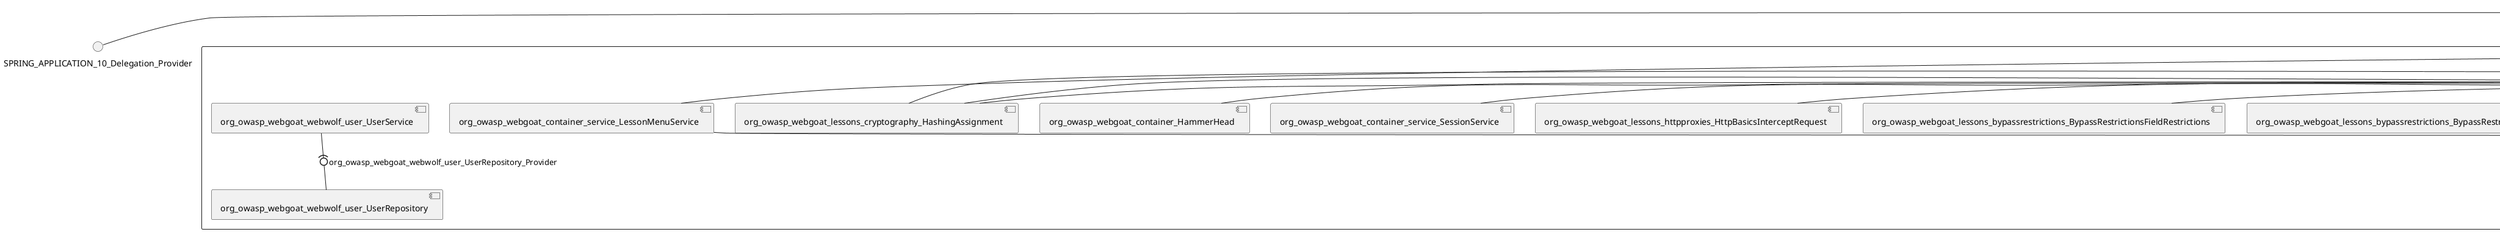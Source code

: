 @startuml
skinparam fixCircleLabelOverlapping true
skinparam componentStyle uml2
() SPRING_APPLICATION_10_Delegation_Provider
() SPRING_APPLICATION_11_Delegation_Provider
() SPRING_APPLICATION_2_Delegation_Provider
() SPRING_APPLICATION_3_Delegation_Provider
() SPRING_APPLICATION_4_Delegation_Provider
() SPRING_APPLICATION_5_Delegation_Provider
() SPRING_APPLICATION_6_Delegation_Provider
() SPRING_APPLICATION_7_Delegation_Provider
() SPRING_APPLICATION_8_Delegation_Provider
() SPRING_APPLICATION_9_Delegation_Provider
() SPRING_APPLICATION_BypassRestrictions_FieldRestrictions_POST_Delegation_Provider
() SPRING_APPLICATION_BypassRestrictions_frontendValidation_POST_Delegation_Provider
() SPRING_APPLICATION_ChromeDevTools_dummy_POST_Delegation_Provider
() SPRING_APPLICATION_ChromeDevTools_network_POST_Delegation_Provider
() SPRING_APPLICATION_CrossSiteScriptingStored_stored_xss_POST_Delegation_Provider
() SPRING_APPLICATION_CrossSiteScriptingStored_stored_xss_follow_up_POST_Delegation_Provider
() SPRING_APPLICATION_CrossSiteScripting_attack1_POST_Delegation_Provider
() SPRING_APPLICATION_CrossSiteScripting_attack3_POST_Delegation_Provider
() SPRING_APPLICATION_CrossSiteScripting_attack4_POST_Delegation_Provider
() SPRING_APPLICATION_CrossSiteScripting_attack5a_GET_Delegation_Provider
() SPRING_APPLICATION_CrossSiteScripting_attack6a_POST_Delegation_Provider
() SPRING_APPLICATION_CrossSiteScripting_dom_follow_up_POST_Delegation_Provider
() SPRING_APPLICATION_CrossSiteScripting_phone_home_xss_POST_Delegation_Provider
() SPRING_APPLICATION_CrossSiteScripting_quiz_GET_POST_Delegation_Provider
() SPRING_APPLICATION_Delegation_Provider
() SPRING_APPLICATION_GET_10_Delegation_Provider
() SPRING_APPLICATION_GET_11_Delegation_Provider
() SPRING_APPLICATION_GET_12_Delegation_Provider
() SPRING_APPLICATION_GET_13_Delegation_Provider
() SPRING_APPLICATION_GET_14_Delegation_Provider
() SPRING_APPLICATION_GET_2_Delegation_Provider
() SPRING_APPLICATION_GET_3_Delegation_Provider
() SPRING_APPLICATION_GET_4_Delegation_Provider
() SPRING_APPLICATION_GET_5_Delegation_Provider
() SPRING_APPLICATION_GET_6_Delegation_Provider
() SPRING_APPLICATION_GET_7_Delegation_Provider
() SPRING_APPLICATION_GET_8_Delegation_Provider
() SPRING_APPLICATION_GET_9_Delegation_Provider
() SPRING_APPLICATION_GET_Delegation_Provider
() SPRING_APPLICATION_HtmlTampering_task_POST_Delegation_Provider
() SPRING_APPLICATION_HttpBasics_attack1_POST_Delegation_Provider
() SPRING_APPLICATION_HttpBasics_attack2_POST_Delegation_Provider
() SPRING_APPLICATION_IDOR_diff_attributes_POST_Delegation_Provider
() SPRING_APPLICATION_IDOR_login_POST_Delegation_Provider
() SPRING_APPLICATION_IDOR_profile_alt_path_POST_Delegation_Provider
() SPRING_APPLICATION_InsecureDeserialization_task_POST_Delegation_Provider
() SPRING_APPLICATION_InsecureLogin_Delegation_Provider
() SPRING_APPLICATION_JWT_decode_POST_Delegation_Provider
() SPRING_APPLICATION_JWT_jku_Delegation_Provider
() SPRING_APPLICATION_JWT_kid_Delegation_Provider
() SPRING_APPLICATION_JWT_quiz_GET_POST_Delegation_Provider
() SPRING_APPLICATION_JWT_refresh_Delegation_Provider
() SPRING_APPLICATION_JWT_secret_POST_Delegation_Provider
() SPRING_APPLICATION_JWT_votings_Delegation_Provider
() SPRING_APPLICATION_LogSpoofing_log_bleeding_POST_Delegation_Provider
() SPRING_APPLICATION_LogSpoofing_log_spoofing_POST_Delegation_Provider
() SPRING_APPLICATION_POST_10_Delegation_Provider
() SPRING_APPLICATION_POST_11_Delegation_Provider
() SPRING_APPLICATION_POST_12_Delegation_Provider
() SPRING_APPLICATION_POST_13_Delegation_Provider
() SPRING_APPLICATION_POST_14_Delegation_Provider
() SPRING_APPLICATION_POST_15_Delegation_Provider
() SPRING_APPLICATION_POST_16_Delegation_Provider
() SPRING_APPLICATION_POST_17_Delegation_Provider
() SPRING_APPLICATION_POST_18_Delegation_Provider
() SPRING_APPLICATION_POST_2_Delegation_Provider
() SPRING_APPLICATION_POST_3_Delegation_Provider
() SPRING_APPLICATION_POST_4_Delegation_Provider
() SPRING_APPLICATION_POST_5_Delegation_Provider
() SPRING_APPLICATION_POST_6_Delegation_Provider
() SPRING_APPLICATION_POST_7_Delegation_Provider
() SPRING_APPLICATION_POST_8_Delegation_Provider
() SPRING_APPLICATION_POST_9_Delegation_Provider
() SPRING_APPLICATION_POST_Delegation_Provider
() SPRING_APPLICATION_PUT_Delegation_Provider
() SPRING_APPLICATION_PasswordReset_ForgotPassword_create_password_reset_link_POST_Delegation_Provider
() SPRING_APPLICATION_PasswordReset_SecurityQuestions_POST_Delegation_Provider
() SPRING_APPLICATION_PasswordReset_reset_Delegation_Provider
() SPRING_APPLICATION_PasswordReset_simple_mail_reset_POST_Delegation_Provider
() SPRING_APPLICATION_PathTraversal_profile_picture_GET_Delegation_Provider
() SPRING_APPLICATION_PathTraversal_profile_picture_fix_GET_Delegation_Provider
() SPRING_APPLICATION_PathTraversal_profile_upload_POST_Delegation_Provider
() SPRING_APPLICATION_PathTraversal_profile_upload_fix_POST_Delegation_Provider
() SPRING_APPLICATION_PathTraversal_profile_upload_remove_user_input_POST_Delegation_Provider
() SPRING_APPLICATION_PathTraversal_random_POST_Delegation_Provider
() SPRING_APPLICATION_PathTraversal_random_picture_GET_Delegation_Provider
() SPRING_APPLICATION_PathTraversal_zip_slip_Delegation_Provider
() SPRING_APPLICATION_SSRF_task1_POST_Delegation_Provider
() SPRING_APPLICATION_SSRF_task2_POST_Delegation_Provider
() SPRING_APPLICATION_SecurePasswords_assignment_POST_Delegation_Provider
() SPRING_APPLICATION_SqlInjectionAdvanced_attack6a_POST_Delegation_Provider
() SPRING_APPLICATION_SqlInjectionAdvanced_attack6b_POST_Delegation_Provider
() SPRING_APPLICATION_SqlInjectionAdvanced_challenge_Login_POST_Delegation_Provider
() SPRING_APPLICATION_SqlInjectionAdvanced_challenge_PUT_Delegation_Provider
() SPRING_APPLICATION_SqlInjectionAdvanced_quiz_GET_POST_Delegation_Provider
() SPRING_APPLICATION_SqlInjectionMitigations_attack10a_POST_Delegation_Provider
() SPRING_APPLICATION_SqlInjectionMitigations_attack10b_POST_Delegation_Provider
() SPRING_APPLICATION_SqlInjectionMitigations_attack12a_POST_Delegation_Provider
() SPRING_APPLICATION_SqlInjectionMitigations_servers_GET_Delegation_Provider
() SPRING_APPLICATION_SqlInjection_assignment5a_POST_Delegation_Provider
() SPRING_APPLICATION_SqlInjection_assignment5b_POST_Delegation_Provider
() SPRING_APPLICATION_SqlInjection_attack10_POST_Delegation_Provider
() SPRING_APPLICATION_SqlInjection_attack2_POST_Delegation_Provider
() SPRING_APPLICATION_SqlInjection_attack3_POST_Delegation_Provider
() SPRING_APPLICATION_SqlInjection_attack4_POST_Delegation_Provider
() SPRING_APPLICATION_SqlInjection_attack5_POST_Delegation_Provider
() SPRING_APPLICATION_SqlInjection_attack8_POST_Delegation_Provider
() SPRING_APPLICATION_SqlInjection_attack9_POST_Delegation_Provider
() SPRING_APPLICATION_SqlOnlyInputValidationOnKeywords_attack_POST_Delegation_Provider
() SPRING_APPLICATION_SqlOnlyInputValidation_attack_POST_Delegation_Provider
() SPRING_APPLICATION_VulnerableComponents_attack1_POST_Delegation_Provider
() SPRING_APPLICATION_WebWolf_GET_Delegation_Provider
() SPRING_APPLICATION_WebWolf_landing_Delegation_Provider
() SPRING_APPLICATION_WebWolf_mail_Delegation_Provider
() SPRING_APPLICATION_challenge_1_POST_Delegation_Provider
() SPRING_APPLICATION_challenge_5_POST_Delegation_Provider
() SPRING_APPLICATION_challenge_7_Delegation_Provider
() SPRING_APPLICATION_challenge_8_Delegation_Provider
() SPRING_APPLICATION_challenge_logo_Delegation_Provider
() SPRING_APPLICATION_cia_quiz_GET_POST_Delegation_Provider
() SPRING_APPLICATION_clientSideFiltering_attack1_POST_Delegation_Provider
() SPRING_APPLICATION_clientSideFiltering_challenge_store_coupons_GET_Delegation_Provider
() SPRING_APPLICATION_clientSideFiltering_getItForFree_POST_Delegation_Provider
() SPRING_APPLICATION_clientSideFiltering_salaries_GET_Delegation_Provider
() SPRING_APPLICATION_crypto_encoding_basic_auth_POST_Delegation_Provider
() SPRING_APPLICATION_crypto_encoding_xor_POST_Delegation_Provider
() SPRING_APPLICATION_crypto_hashing_POST_Delegation_Provider
() SPRING_APPLICATION_crypto_secure_defaults_POST_Delegation_Provider
() SPRING_APPLICATION_crypto_signing_verify_POST_Delegation_Provider
() SPRING_APPLICATION_csrf_feedback_message_POST_Delegation_Provider
() SPRING_APPLICATION_csrf_review_POST_Delegation_Provider
() SPRING_APPLICATION_files_GET_Delegation_Provider
() SPRING_APPLICATION_fileupload_POST_Delegation_Provider
() SPRING_APPLICATION_jwt_Delegation_Provider
() SPRING_APPLICATION_landing_Delegation_Provider
() SPRING_APPLICATION_lesson_template_Delegation_Provider
() SPRING_APPLICATION_login_oauth_mvc_GET_Delegation_Provider
() SPRING_APPLICATION_mail_DELETE_GET_POST_Delegation_Provider
() SPRING_APPLICATION_register_mvc_POST_Delegation_Provider
() SPRING_APPLICATION_registration_GET_Delegation_Provider
() SPRING_APPLICATION_requests_GET_Delegation_Provider
() SPRING_APPLICATION_scoreboard_data_GET_Delegation_Provider
() SPRING_APPLICATION_server_directory_GET_Delegation_Provider
() SPRING_APPLICATION_service_debug_labels_mvc_Delegation_Provider
() SPRING_APPLICATION_service_lessonoverview_mvc_GET_Delegation_Provider
() SPRING_APPLICATION_xxe_comments_GET_Delegation_Provider
rectangle System {
[org_owasp_webgoat_container_HammerHead] [[webgoat-webgoat.repository#_m_9-IZ5BEe-dR95cDoSSag]]
[org_owasp_webgoat_container_WebWolfRedirect] [[webgoat-webgoat.repository#_m_9-IZ5BEe-dR95cDoSSag]]
[org_owasp_webgoat_container_controller_StartLesson] [[webgoat-webgoat.repository#_m_9-IZ5BEe-dR95cDoSSag]]
[org_owasp_webgoat_container_controller_Welcome] [[webgoat-webgoat.repository#_m_9-IZ5BEe-dR95cDoSSag]]
[org_owasp_webgoat_container_i18n_PluginMessages_Provider] [[webgoat-webgoat.repository#_m_9-IZ5BEe-dR95cDoSSag]]
[org_owasp_webgoat_container_report_ReportCardController] [[webgoat-webgoat.repository#_m_9-IZ5BEe-dR95cDoSSag]]
[org_owasp_webgoat_container_service_EnvironmentService] [[webgoat-webgoat.repository#_m_9-IZ5BEe-dR95cDoSSag]]
[org_owasp_webgoat_container_service_HintService] [[webgoat-webgoat.repository#_m_9-IZ5BEe-dR95cDoSSag]]
[org_owasp_webgoat_container_service_LabelDebugService] [[webgoat-webgoat.repository#_m_9-IZ5BEe-dR95cDoSSag]]
[org_owasp_webgoat_container_service_LabelService] [[webgoat-webgoat.repository#_m_9-IZ5BEe-dR95cDoSSag]]
[org_owasp_webgoat_container_service_LessonInfoService] [[webgoat-webgoat.repository#_m_9-IZ5BEe-dR95cDoSSag]]
[org_owasp_webgoat_container_service_LessonMenuService] [[webgoat-webgoat.repository#_m_9-IZ5BEe-dR95cDoSSag]]
[org_owasp_webgoat_container_service_LessonProgressService] [[webgoat-webgoat.repository#_m_9-IZ5BEe-dR95cDoSSag]]
[org_owasp_webgoat_container_service_RestartLessonService] [[webgoat-webgoat.repository#_m_9-IZ5BEe-dR95cDoSSag]]
[org_owasp_webgoat_container_service_SessionService] [[webgoat-webgoat.repository#_m_9-IZ5BEe-dR95cDoSSag]]
[org_owasp_webgoat_container_session_LessonSession_Provider] [[webgoat-webgoat.repository#_m_9-IZ5BEe-dR95cDoSSag]]
[org_owasp_webgoat_container_users_RegistrationController] [[webgoat-webgoat.repository#_m_9-IZ5BEe-dR95cDoSSag]]
[org_owasp_webgoat_container_users_Scoreboard] [[webgoat-webgoat.repository#_m_9-IZ5BEe-dR95cDoSSag]]
[org_owasp_webgoat_container_users_UserProgressRepository] [[webgoat-webgoat.repository#_m_9-IZ5BEe-dR95cDoSSag]]
[org_owasp_webgoat_container_users_UserRepository] [[webgoat-webgoat.repository#_m_9-IZ5BEe-dR95cDoSSag]]
[org_owasp_webgoat_container_users_UserService] [[webgoat-webgoat.repository#_m_9-IZ5BEe-dR95cDoSSag]]
[org_owasp_webgoat_lessons_authbypass_VerifyAccount] [[webgoat-webgoat.repository#_m_9-IZ5BEe-dR95cDoSSag]]
[org_owasp_webgoat_lessons_bypassrestrictions_BypassRestrictionsFieldRestrictions] [[webgoat-webgoat.repository#_m_9-IZ5BEe-dR95cDoSSag]]
[org_owasp_webgoat_lessons_bypassrestrictions_BypassRestrictionsFrontendValidation] [[webgoat-webgoat.repository#_m_9-IZ5BEe-dR95cDoSSag]]
[org_owasp_webgoat_lessons_challenges_FlagController] [[webgoat-webgoat.repository#_m_9-IZ5BEe-dR95cDoSSag]]
[org_owasp_webgoat_lessons_challenges_challenge1_Assignment1] [[webgoat-webgoat.repository#_m_9-IZ5BEe-dR95cDoSSag]]
[org_owasp_webgoat_lessons_challenges_challenge1_ImageServlet] [[webgoat-webgoat.repository#_m_9-IZ5BEe-dR95cDoSSag]]
[org_owasp_webgoat_lessons_challenges_challenge5_Assignment5] [[webgoat-webgoat.repository#_m_9-IZ5BEe-dR95cDoSSag]]
[org_owasp_webgoat_lessons_challenges_challenge7_Assignment7] [[webgoat-webgoat.repository#_m_9-IZ5BEe-dR95cDoSSag]]
[org_owasp_webgoat_lessons_challenges_challenge8_Assignment8] [[webgoat-webgoat.repository#_m_9-IZ5BEe-dR95cDoSSag]]
[org_owasp_webgoat_lessons_chromedevtools_NetworkDummy] [[webgoat-webgoat.repository#_m_9-IZ5BEe-dR95cDoSSag]]
[org_owasp_webgoat_lessons_chromedevtools_NetworkLesson] [[webgoat-webgoat.repository#_m_9-IZ5BEe-dR95cDoSSag]]
[org_owasp_webgoat_lessons_cia_CIAQuiz] [[webgoat-webgoat.repository#_m_9-IZ5BEe-dR95cDoSSag]]
[org_owasp_webgoat_lessons_clientsidefiltering_ClientSideFilteringAssignment] [[webgoat-webgoat.repository#_m_9-IZ5BEe-dR95cDoSSag]]
[org_owasp_webgoat_lessons_clientsidefiltering_ClientSideFilteringFreeAssignment] [[webgoat-webgoat.repository#_m_9-IZ5BEe-dR95cDoSSag]]
[org_owasp_webgoat_lessons_clientsidefiltering_Salaries] [[webgoat-webgoat.repository#_m_9-IZ5BEe-dR95cDoSSag]]
[org_owasp_webgoat_lessons_clientsidefiltering_ShopEndpoint] [[webgoat-webgoat.repository#_m_9-IZ5BEe-dR95cDoSSag]]
[org_owasp_webgoat_lessons_cryptography_EncodingAssignment] [[webgoat-webgoat.repository#_m_9-IZ5BEe-dR95cDoSSag]]
[org_owasp_webgoat_lessons_cryptography_HashingAssignment] [[webgoat-webgoat.repository#_m_9-IZ5BEe-dR95cDoSSag]]
[org_owasp_webgoat_lessons_cryptography_SecureDefaultsAssignment] [[webgoat-webgoat.repository#_m_9-IZ5BEe-dR95cDoSSag]]
[org_owasp_webgoat_lessons_cryptography_SigningAssignment] [[webgoat-webgoat.repository#_m_9-IZ5BEe-dR95cDoSSag]]
[org_owasp_webgoat_lessons_cryptography_XOREncodingAssignment] [[webgoat-webgoat.repository#_m_9-IZ5BEe-dR95cDoSSag]]
[org_owasp_webgoat_lessons_csrf_CSRFConfirmFlag1] [[webgoat-webgoat.repository#_m_9-IZ5BEe-dR95cDoSSag]]
[org_owasp_webgoat_lessons_csrf_CSRFFeedback] [[webgoat-webgoat.repository#_m_9-IZ5BEe-dR95cDoSSag]]
[org_owasp_webgoat_lessons_csrf_CSRFGetFlag] [[webgoat-webgoat.repository#_m_9-IZ5BEe-dR95cDoSSag]]
[org_owasp_webgoat_lessons_csrf_CSRFLogin] [[webgoat-webgoat.repository#_m_9-IZ5BEe-dR95cDoSSag]]
[org_owasp_webgoat_lessons_csrf_ForgedReviews] [[webgoat-webgoat.repository#_m_9-IZ5BEe-dR95cDoSSag]]
[org_owasp_webgoat_lessons_csrf_ObjectMapper_Provider] [[webgoat-webgoat.repository#_m_9-IZ5BEe-dR95cDoSSag]]
[org_owasp_webgoat_lessons_deserialization_InsecureDeserializationTask] [[webgoat-webgoat.repository#_m_9-IZ5BEe-dR95cDoSSag]]
[org_owasp_webgoat_lessons_hijacksession_HijackSessionAssignment] [[webgoat-webgoat.repository#_m_9-IZ5BEe-dR95cDoSSag]]
[org_owasp_webgoat_lessons_hijacksession_cas_HijackSessionAuthenticationProvider] [[webgoat-webgoat.repository#_m_9-IZ5BEe-dR95cDoSSag]]
[org_owasp_webgoat_lessons_htmltampering_HtmlTamperingTask] [[webgoat-webgoat.repository#_m_9-IZ5BEe-dR95cDoSSag]]
[org_owasp_webgoat_lessons_httpbasics_HttpBasicsLesson] [[webgoat-webgoat.repository#_m_9-IZ5BEe-dR95cDoSSag]]
[org_owasp_webgoat_lessons_httpbasics_HttpBasicsQuiz] [[webgoat-webgoat.repository#_m_9-IZ5BEe-dR95cDoSSag]]
[org_owasp_webgoat_lessons_httpproxies_HttpBasicsInterceptRequest] [[webgoat-webgoat.repository#_m_9-IZ5BEe-dR95cDoSSag]]
[org_owasp_webgoat_lessons_idor_IDORDiffAttributes] [[webgoat-webgoat.repository#_m_9-IZ5BEe-dR95cDoSSag]]
[org_owasp_webgoat_lessons_idor_IDOREditOtherProfile] [[webgoat-webgoat.repository#_m_9-IZ5BEe-dR95cDoSSag]]
[org_owasp_webgoat_lessons_idor_IDORLogin] [[webgoat-webgoat.repository#_m_9-IZ5BEe-dR95cDoSSag]]
[org_owasp_webgoat_lessons_idor_IDORViewOtherProfile] [[webgoat-webgoat.repository#_m_9-IZ5BEe-dR95cDoSSag]]
[org_owasp_webgoat_lessons_idor_IDORViewOwnProfile] [[webgoat-webgoat.repository#_m_9-IZ5BEe-dR95cDoSSag]]
[org_owasp_webgoat_lessons_idor_IDORViewOwnProfileAltUrl] [[webgoat-webgoat.repository#_m_9-IZ5BEe-dR95cDoSSag]]
[org_owasp_webgoat_lessons_insecurelogin_InsecureLoginTask] [[webgoat-webgoat.repository#_m_9-IZ5BEe-dR95cDoSSag]]
[org_owasp_webgoat_lessons_jwt_JWTDecodeEndpoint] [[webgoat-webgoat.repository#_m_9-IZ5BEe-dR95cDoSSag]]
[org_owasp_webgoat_lessons_jwt_JWTQuiz] [[webgoat-webgoat.repository#_m_9-IZ5BEe-dR95cDoSSag]]
[org_owasp_webgoat_lessons_jwt_JWTRefreshEndpoint] [[webgoat-webgoat.repository#_m_9-IZ5BEe-dR95cDoSSag]]
[org_owasp_webgoat_lessons_jwt_JWTSecretKeyEndpoint] [[webgoat-webgoat.repository#_m_9-IZ5BEe-dR95cDoSSag]]
[org_owasp_webgoat_lessons_jwt_JWTVotesEndpoint] [[webgoat-webgoat.repository#_m_9-IZ5BEe-dR95cDoSSag]]
[org_owasp_webgoat_lessons_jwt_claimmisuse_JWTHeaderJKUEndpoint] [[webgoat-webgoat.repository#_m_9-IZ5BEe-dR95cDoSSag]]
[org_owasp_webgoat_lessons_jwt_claimmisuse_JWTHeaderKIDEndpoint] [[webgoat-webgoat.repository#_m_9-IZ5BEe-dR95cDoSSag]]
[org_owasp_webgoat_lessons_lessontemplate_SampleAttack] [[webgoat-webgoat.repository#_m_9-IZ5BEe-dR95cDoSSag]]
[org_owasp_webgoat_lessons_logging_LogBleedingTask] [[webgoat-webgoat.repository#_m_9-IZ5BEe-dR95cDoSSag]]
[org_owasp_webgoat_lessons_logging_LogSpoofingTask] [[webgoat-webgoat.repository#_m_9-IZ5BEe-dR95cDoSSag]]
[org_owasp_webgoat_lessons_missingac_MissingFunctionACHiddenMenus] [[webgoat-webgoat.repository#_m_9-IZ5BEe-dR95cDoSSag]]
[org_owasp_webgoat_lessons_missingac_MissingFunctionACUsers] [[webgoat-webgoat.repository#_m_9-IZ5BEe-dR95cDoSSag]]
[org_owasp_webgoat_lessons_missingac_MissingFunctionACYourHash] [[webgoat-webgoat.repository#_m_9-IZ5BEe-dR95cDoSSag]]
[org_owasp_webgoat_lessons_missingac_MissingFunctionACYourHashAdmin] [[webgoat-webgoat.repository#_m_9-IZ5BEe-dR95cDoSSag]]
[org_owasp_webgoat_lessons_passwordreset_QuestionsAssignment] [[webgoat-webgoat.repository#_m_9-IZ5BEe-dR95cDoSSag]]
[org_owasp_webgoat_lessons_passwordreset_ResetLinkAssignment] [[webgoat-webgoat.repository#_m_9-IZ5BEe-dR95cDoSSag]]
[org_owasp_webgoat_lessons_passwordreset_ResetLinkAssignmentForgotPassword] [[webgoat-webgoat.repository#_m_9-IZ5BEe-dR95cDoSSag]]
[org_owasp_webgoat_lessons_passwordreset_SecurityQuestionAssignment] [[webgoat-webgoat.repository#_m_9-IZ5BEe-dR95cDoSSag]]
[org_owasp_webgoat_lessons_passwordreset_SimpleMailAssignment] [[webgoat-webgoat.repository#_m_9-IZ5BEe-dR95cDoSSag]]
[org_owasp_webgoat_lessons_passwordreset_TriedQuestions] [[webgoat-webgoat.repository#_m_9-IZ5BEe-dR95cDoSSag]]
[org_owasp_webgoat_lessons_pathtraversal_ProfileUpload] [[webgoat-webgoat.repository#_m_9-IZ5BEe-dR95cDoSSag]]
[org_owasp_webgoat_lessons_pathtraversal_ProfileUploadFix] [[webgoat-webgoat.repository#_m_9-IZ5BEe-dR95cDoSSag]]
[org_owasp_webgoat_lessons_pathtraversal_ProfileUploadRemoveUserInput] [[webgoat-webgoat.repository#_m_9-IZ5BEe-dR95cDoSSag]]
[org_owasp_webgoat_lessons_pathtraversal_ProfileUploadRetrieval] [[webgoat-webgoat.repository#_m_9-IZ5BEe-dR95cDoSSag]]
[org_owasp_webgoat_lessons_pathtraversal_ProfileZipSlip] [[webgoat-webgoat.repository#_m_9-IZ5BEe-dR95cDoSSag]]
[org_owasp_webgoat_lessons_securepasswords_SecurePasswordsAssignment] [[webgoat-webgoat.repository#_m_9-IZ5BEe-dR95cDoSSag]]
[org_owasp_webgoat_lessons_spoofcookie_SpoofCookieAssignment] [[webgoat-webgoat.repository#_m_9-IZ5BEe-dR95cDoSSag]]
[org_owasp_webgoat_lessons_sqlinjection_advanced_SqlInjectionChallenge] [[webgoat-webgoat.repository#_m_9-IZ5BEe-dR95cDoSSag]]
[org_owasp_webgoat_lessons_sqlinjection_advanced_SqlInjectionChallengeLogin] [[webgoat-webgoat.repository#_m_9-IZ5BEe-dR95cDoSSag]]
[org_owasp_webgoat_lessons_sqlinjection_advanced_SqlInjectionLesson6a] [[webgoat-webgoat.repository#_m_9-IZ5BEe-dR95cDoSSag]]
[org_owasp_webgoat_lessons_sqlinjection_advanced_SqlInjectionLesson6b] [[webgoat-webgoat.repository#_m_9-IZ5BEe-dR95cDoSSag]]
[org_owasp_webgoat_lessons_sqlinjection_advanced_SqlInjectionQuiz] [[webgoat-webgoat.repository#_m_9-IZ5BEe-dR95cDoSSag]]
[org_owasp_webgoat_lessons_sqlinjection_introduction_SqlInjectionLesson10] [[webgoat-webgoat.repository#_m_9-IZ5BEe-dR95cDoSSag]]
[org_owasp_webgoat_lessons_sqlinjection_introduction_SqlInjectionLesson2] [[webgoat-webgoat.repository#_m_9-IZ5BEe-dR95cDoSSag]]
[org_owasp_webgoat_lessons_sqlinjection_introduction_SqlInjectionLesson3] [[webgoat-webgoat.repository#_m_9-IZ5BEe-dR95cDoSSag]]
[org_owasp_webgoat_lessons_sqlinjection_introduction_SqlInjectionLesson4] [[webgoat-webgoat.repository#_m_9-IZ5BEe-dR95cDoSSag]]
[org_owasp_webgoat_lessons_sqlinjection_introduction_SqlInjectionLesson5] [[webgoat-webgoat.repository#_m_9-IZ5BEe-dR95cDoSSag]]
[org_owasp_webgoat_lessons_sqlinjection_introduction_SqlInjectionLesson5a] [[webgoat-webgoat.repository#_m_9-IZ5BEe-dR95cDoSSag]]
[org_owasp_webgoat_lessons_sqlinjection_introduction_SqlInjectionLesson5b] [[webgoat-webgoat.repository#_m_9-IZ5BEe-dR95cDoSSag]]
[org_owasp_webgoat_lessons_sqlinjection_introduction_SqlInjectionLesson8] [[webgoat-webgoat.repository#_m_9-IZ5BEe-dR95cDoSSag]]
[org_owasp_webgoat_lessons_sqlinjection_introduction_SqlInjectionLesson9] [[webgoat-webgoat.repository#_m_9-IZ5BEe-dR95cDoSSag]]
[org_owasp_webgoat_lessons_sqlinjection_mitigation_Servers] [[webgoat-webgoat.repository#_m_9-IZ5BEe-dR95cDoSSag]]
[org_owasp_webgoat_lessons_sqlinjection_mitigation_SqlInjectionLesson10a] [[webgoat-webgoat.repository#_m_9-IZ5BEe-dR95cDoSSag]]
[org_owasp_webgoat_lessons_sqlinjection_mitigation_SqlInjectionLesson10b] [[webgoat-webgoat.repository#_m_9-IZ5BEe-dR95cDoSSag]]
[org_owasp_webgoat_lessons_sqlinjection_mitigation_SqlInjectionLesson13] [[webgoat-webgoat.repository#_m_9-IZ5BEe-dR95cDoSSag]]
[org_owasp_webgoat_lessons_sqlinjection_mitigation_SqlOnlyInputValidation] [[webgoat-webgoat.repository#_m_9-IZ5BEe-dR95cDoSSag]]
[org_owasp_webgoat_lessons_sqlinjection_mitigation_SqlOnlyInputValidationOnKeywords] [[webgoat-webgoat.repository#_m_9-IZ5BEe-dR95cDoSSag]]
[org_owasp_webgoat_lessons_ssrf_SSRFTask1] [[webgoat-webgoat.repository#_m_9-IZ5BEe-dR95cDoSSag]]
[org_owasp_webgoat_lessons_ssrf_SSRFTask2] [[webgoat-webgoat.repository#_m_9-IZ5BEe-dR95cDoSSag]]
[org_owasp_webgoat_lessons_vulnerablecomponents_VulnerableComponentsLesson] [[webgoat-webgoat.repository#_m_9-IZ5BEe-dR95cDoSSag]]
[org_owasp_webgoat_lessons_webwolfintroduction_LandingAssignment] [[webgoat-webgoat.repository#_m_9-IZ5BEe-dR95cDoSSag]]
[org_owasp_webgoat_lessons_webwolfintroduction_MailAssignment] [[webgoat-webgoat.repository#_m_9-IZ5BEe-dR95cDoSSag]]
[org_owasp_webgoat_lessons_xss_CrossSiteScriptingLesson1] [[webgoat-webgoat.repository#_m_9-IZ5BEe-dR95cDoSSag]]
[org_owasp_webgoat_lessons_xss_CrossSiteScriptingLesson3] [[webgoat-webgoat.repository#_m_9-IZ5BEe-dR95cDoSSag]]
[org_owasp_webgoat_lessons_xss_CrossSiteScriptingLesson4] [[webgoat-webgoat.repository#_m_9-IZ5BEe-dR95cDoSSag]]
[org_owasp_webgoat_lessons_xss_CrossSiteScriptingLesson5a] [[webgoat-webgoat.repository#_m_9-IZ5BEe-dR95cDoSSag]]
[org_owasp_webgoat_lessons_xss_CrossSiteScriptingLesson6a] [[webgoat-webgoat.repository#_m_9-IZ5BEe-dR95cDoSSag]]
[org_owasp_webgoat_lessons_xss_CrossSiteScriptingQuiz] [[webgoat-webgoat.repository#_m_9-IZ5BEe-dR95cDoSSag]]
[org_owasp_webgoat_lessons_xss_DOMCrossSiteScripting] [[webgoat-webgoat.repository#_m_9-IZ5BEe-dR95cDoSSag]]
[org_owasp_webgoat_lessons_xss_DOMCrossSiteScriptingVerifier] [[webgoat-webgoat.repository#_m_9-IZ5BEe-dR95cDoSSag]]
[org_owasp_webgoat_lessons_xss_stored_StoredCrossSiteScriptingVerifier] [[webgoat-webgoat.repository#_m_9-IZ5BEe-dR95cDoSSag]]
[org_owasp_webgoat_lessons_xss_stored_StoredXssComments] [[webgoat-webgoat.repository#_m_9-IZ5BEe-dR95cDoSSag]]
[org_owasp_webgoat_lessons_xxe_BlindSendFileAssignment] [[webgoat-webgoat.repository#_m_9-IZ5BEe-dR95cDoSSag]]
[org_owasp_webgoat_lessons_xxe_CommentsEndpoint] [[webgoat-webgoat.repository#_m_9-IZ5BEe-dR95cDoSSag]]
[org_owasp_webgoat_lessons_xxe_ContentTypeAssignment] [[webgoat-webgoat.repository#_m_9-IZ5BEe-dR95cDoSSag]]
[org_owasp_webgoat_lessons_xxe_SimpleXXE] [[webgoat-webgoat.repository#_m_9-IZ5BEe-dR95cDoSSag]]
[org_owasp_webgoat_webwolf_FileServer] [[webgoat-webgoat.repository#_m_9-IZ5BEe-dR95cDoSSag]]
[org_owasp_webgoat_webwolf_jwt_JWTController] [[webgoat-webgoat.repository#_m_9-IZ5BEe-dR95cDoSSag]]
[org_owasp_webgoat_webwolf_mailbox_MailboxController] [[webgoat-webgoat.repository#_m_9-IZ5BEe-dR95cDoSSag]]
[org_owasp_webgoat_webwolf_mailbox_MailboxRepository] [[webgoat-webgoat.repository#_m_9-IZ5BEe-dR95cDoSSag]]
[org_owasp_webgoat_webwolf_requests_LandingPage] [[webgoat-webgoat.repository#_m_9-IZ5BEe-dR95cDoSSag]]
[org_owasp_webgoat_webwolf_requests_Requests] [[webgoat-webgoat.repository#_m_9-IZ5BEe-dR95cDoSSag]]
[org_owasp_webgoat_webwolf_user_UserRepository] [[webgoat-webgoat.repository#_m_9-IZ5BEe-dR95cDoSSag]]
[org_owasp_webgoat_webwolf_user_UserService] [[webgoat-webgoat.repository#_m_9-IZ5BEe-dR95cDoSSag]]
port SPRING_APPLICATION_10_Provider
SPRING_APPLICATION_10_Delegation_Provider - SPRING_APPLICATION_10_Provider
SPRING_APPLICATION_10_Provider - [org_owasp_webgoat_lessons_cryptography_HashingAssignment]
port SPRING_APPLICATION_11_Provider
SPRING_APPLICATION_11_Delegation_Provider - SPRING_APPLICATION_11_Provider
SPRING_APPLICATION_11_Provider - [org_owasp_webgoat_container_service_LessonMenuService]
port SPRING_APPLICATION_2_Provider
SPRING_APPLICATION_2_Delegation_Provider - SPRING_APPLICATION_2_Provider
SPRING_APPLICATION_2_Provider - [org_owasp_webgoat_lessons_xxe_SimpleXXE]
port SPRING_APPLICATION_3_Provider
SPRING_APPLICATION_3_Delegation_Provider - SPRING_APPLICATION_3_Provider
SPRING_APPLICATION_3_Provider - [org_owasp_webgoat_container_service_LabelDebugService]
port SPRING_APPLICATION_4_Provider
SPRING_APPLICATION_4_Delegation_Provider - SPRING_APPLICATION_4_Provider
SPRING_APPLICATION_4_Provider - [org_owasp_webgoat_lessons_cryptography_HashingAssignment]
port SPRING_APPLICATION_5_Provider
SPRING_APPLICATION_5_Delegation_Provider - SPRING_APPLICATION_5_Provider
SPRING_APPLICATION_5_Provider - [org_owasp_webgoat_lessons_jwt_JWTSecretKeyEndpoint]
port SPRING_APPLICATION_6_Provider
SPRING_APPLICATION_6_Delegation_Provider - SPRING_APPLICATION_6_Provider
SPRING_APPLICATION_6_Provider - [org_owasp_webgoat_container_HammerHead]
port SPRING_APPLICATION_7_Provider
SPRING_APPLICATION_7_Delegation_Provider - SPRING_APPLICATION_7_Provider
SPRING_APPLICATION_7_Provider - [org_owasp_webgoat_container_service_SessionService]
port SPRING_APPLICATION_8_Provider
SPRING_APPLICATION_8_Delegation_Provider - SPRING_APPLICATION_8_Provider
SPRING_APPLICATION_8_Provider - [org_owasp_webgoat_lessons_httpproxies_HttpBasicsInterceptRequest]
port SPRING_APPLICATION_9_Provider
SPRING_APPLICATION_9_Delegation_Provider - SPRING_APPLICATION_9_Provider
SPRING_APPLICATION_9_Provider - [org_owasp_webgoat_webwolf_FileServer]
port SPRING_APPLICATION_BypassRestrictions_FieldRestrictions_POST_Provider
SPRING_APPLICATION_BypassRestrictions_FieldRestrictions_POST_Delegation_Provider - SPRING_APPLICATION_BypassRestrictions_FieldRestrictions_POST_Provider
SPRING_APPLICATION_BypassRestrictions_FieldRestrictions_POST_Provider - [org_owasp_webgoat_lessons_bypassrestrictions_BypassRestrictionsFieldRestrictions]
port SPRING_APPLICATION_BypassRestrictions_frontendValidation_POST_Provider
SPRING_APPLICATION_BypassRestrictions_frontendValidation_POST_Delegation_Provider - SPRING_APPLICATION_BypassRestrictions_frontendValidation_POST_Provider
SPRING_APPLICATION_BypassRestrictions_frontendValidation_POST_Provider - [org_owasp_webgoat_lessons_bypassrestrictions_BypassRestrictionsFrontendValidation]
port SPRING_APPLICATION_ChromeDevTools_dummy_POST_Provider
SPRING_APPLICATION_ChromeDevTools_dummy_POST_Delegation_Provider - SPRING_APPLICATION_ChromeDevTools_dummy_POST_Provider
SPRING_APPLICATION_ChromeDevTools_dummy_POST_Provider - [org_owasp_webgoat_lessons_chromedevtools_NetworkDummy]
port SPRING_APPLICATION_ChromeDevTools_network_POST_Provider
SPRING_APPLICATION_ChromeDevTools_network_POST_Delegation_Provider - SPRING_APPLICATION_ChromeDevTools_network_POST_Provider
SPRING_APPLICATION_ChromeDevTools_network_POST_Provider - [org_owasp_webgoat_lessons_chromedevtools_NetworkLesson]
port SPRING_APPLICATION_CrossSiteScriptingStored_stored_xss_POST_Provider
SPRING_APPLICATION_CrossSiteScriptingStored_stored_xss_POST_Delegation_Provider - SPRING_APPLICATION_CrossSiteScriptingStored_stored_xss_POST_Provider
SPRING_APPLICATION_CrossSiteScriptingStored_stored_xss_POST_Provider - [org_owasp_webgoat_lessons_xss_stored_StoredXssComments]
port SPRING_APPLICATION_CrossSiteScriptingStored_stored_xss_follow_up_POST_Provider
SPRING_APPLICATION_CrossSiteScriptingStored_stored_xss_follow_up_POST_Delegation_Provider - SPRING_APPLICATION_CrossSiteScriptingStored_stored_xss_follow_up_POST_Provider
SPRING_APPLICATION_CrossSiteScriptingStored_stored_xss_follow_up_POST_Provider - [org_owasp_webgoat_lessons_xss_stored_StoredCrossSiteScriptingVerifier]
port SPRING_APPLICATION_CrossSiteScripting_attack1_POST_Provider
SPRING_APPLICATION_CrossSiteScripting_attack1_POST_Delegation_Provider - SPRING_APPLICATION_CrossSiteScripting_attack1_POST_Provider
SPRING_APPLICATION_CrossSiteScripting_attack1_POST_Provider - [org_owasp_webgoat_lessons_xss_CrossSiteScriptingLesson1]
port SPRING_APPLICATION_CrossSiteScripting_attack3_POST_Provider
SPRING_APPLICATION_CrossSiteScripting_attack3_POST_Delegation_Provider - SPRING_APPLICATION_CrossSiteScripting_attack3_POST_Provider
SPRING_APPLICATION_CrossSiteScripting_attack3_POST_Provider - [org_owasp_webgoat_lessons_xss_CrossSiteScriptingLesson3]
port SPRING_APPLICATION_CrossSiteScripting_attack4_POST_Provider
SPRING_APPLICATION_CrossSiteScripting_attack4_POST_Delegation_Provider - SPRING_APPLICATION_CrossSiteScripting_attack4_POST_Provider
SPRING_APPLICATION_CrossSiteScripting_attack4_POST_Provider - [org_owasp_webgoat_lessons_xss_CrossSiteScriptingLesson4]
port SPRING_APPLICATION_CrossSiteScripting_attack5a_GET_Provider
SPRING_APPLICATION_CrossSiteScripting_attack5a_GET_Delegation_Provider - SPRING_APPLICATION_CrossSiteScripting_attack5a_GET_Provider
SPRING_APPLICATION_CrossSiteScripting_attack5a_GET_Provider - [org_owasp_webgoat_lessons_xss_CrossSiteScriptingLesson5a]
port SPRING_APPLICATION_CrossSiteScripting_attack6a_POST_Provider
SPRING_APPLICATION_CrossSiteScripting_attack6a_POST_Delegation_Provider - SPRING_APPLICATION_CrossSiteScripting_attack6a_POST_Provider
SPRING_APPLICATION_CrossSiteScripting_attack6a_POST_Provider - [org_owasp_webgoat_lessons_xss_CrossSiteScriptingLesson6a]
port SPRING_APPLICATION_CrossSiteScripting_dom_follow_up_POST_Provider
SPRING_APPLICATION_CrossSiteScripting_dom_follow_up_POST_Delegation_Provider - SPRING_APPLICATION_CrossSiteScripting_dom_follow_up_POST_Provider
SPRING_APPLICATION_CrossSiteScripting_dom_follow_up_POST_Provider - [org_owasp_webgoat_lessons_xss_DOMCrossSiteScriptingVerifier]
port SPRING_APPLICATION_CrossSiteScripting_phone_home_xss_POST_Provider
SPRING_APPLICATION_CrossSiteScripting_phone_home_xss_POST_Delegation_Provider - SPRING_APPLICATION_CrossSiteScripting_phone_home_xss_POST_Provider
SPRING_APPLICATION_CrossSiteScripting_phone_home_xss_POST_Provider - [org_owasp_webgoat_lessons_xss_DOMCrossSiteScripting]
port SPRING_APPLICATION_CrossSiteScripting_quiz_GET_POST_Provider
SPRING_APPLICATION_CrossSiteScripting_quiz_GET_POST_Delegation_Provider - SPRING_APPLICATION_CrossSiteScripting_quiz_GET_POST_Provider
SPRING_APPLICATION_CrossSiteScripting_quiz_GET_POST_Provider - [org_owasp_webgoat_lessons_xss_CrossSiteScriptingQuiz]
port SPRING_APPLICATION_Provider
SPRING_APPLICATION_Delegation_Provider - SPRING_APPLICATION_Provider
SPRING_APPLICATION_Provider - [org_owasp_webgoat_lessons_cryptography_SigningAssignment]
port SPRING_APPLICATION_GET_10_Provider
SPRING_APPLICATION_GET_10_Delegation_Provider - SPRING_APPLICATION_GET_10_Provider
SPRING_APPLICATION_GET_10_Provider - [org_owasp_webgoat_container_controller_StartLesson]
port SPRING_APPLICATION_GET_11_Provider
SPRING_APPLICATION_GET_11_Delegation_Provider - SPRING_APPLICATION_GET_11_Provider
SPRING_APPLICATION_GET_11_Provider - [org_owasp_webgoat_container_service_LabelService]
port SPRING_APPLICATION_GET_12_Provider
SPRING_APPLICATION_GET_12_Delegation_Provider - SPRING_APPLICATION_GET_12_Provider
SPRING_APPLICATION_GET_12_Provider - [org_owasp_webgoat_lessons_spoofcookie_SpoofCookieAssignment]
port SPRING_APPLICATION_GET_13_Provider
SPRING_APPLICATION_GET_13_Delegation_Provider - SPRING_APPLICATION_GET_13_Provider
SPRING_APPLICATION_GET_13_Provider - [org_owasp_webgoat_lessons_xss_stored_StoredXssComments]
port SPRING_APPLICATION_GET_14_Provider
SPRING_APPLICATION_GET_14_Delegation_Provider - SPRING_APPLICATION_GET_14_Provider
SPRING_APPLICATION_GET_14_Provider - [org_owasp_webgoat_lessons_idor_IDORViewOwnProfile]
port SPRING_APPLICATION_GET_2_Provider
SPRING_APPLICATION_GET_2_Delegation_Provider - SPRING_APPLICATION_GET_2_Provider
SPRING_APPLICATION_GET_2_Provider - [org_owasp_webgoat_container_service_HintService]
port SPRING_APPLICATION_GET_3_Provider
SPRING_APPLICATION_GET_3_Delegation_Provider - SPRING_APPLICATION_GET_3_Provider
SPRING_APPLICATION_GET_3_Provider - [org_owasp_webgoat_container_controller_Welcome]
port SPRING_APPLICATION_GET_4_Provider
SPRING_APPLICATION_GET_4_Delegation_Provider - SPRING_APPLICATION_GET_4_Provider
SPRING_APPLICATION_GET_4_Provider - [org_owasp_webgoat_lessons_missingac_MissingFunctionACUsers]
port SPRING_APPLICATION_GET_5_Provider
SPRING_APPLICATION_GET_5_Delegation_Provider - SPRING_APPLICATION_GET_5_Provider
SPRING_APPLICATION_GET_5_Provider - [org_owasp_webgoat_container_report_ReportCardController]
port SPRING_APPLICATION_GET_6_Provider
SPRING_APPLICATION_GET_6_Delegation_Provider - SPRING_APPLICATION_GET_6_Provider
SPRING_APPLICATION_GET_6_Provider - [org_owasp_webgoat_container_service_RestartLessonService]
port SPRING_APPLICATION_GET_7_Provider
SPRING_APPLICATION_GET_7_Delegation_Provider - SPRING_APPLICATION_GET_7_Provider
SPRING_APPLICATION_GET_7_Provider - [org_owasp_webgoat_lessons_csrf_ForgedReviews]
port SPRING_APPLICATION_GET_8_Provider
SPRING_APPLICATION_GET_8_Delegation_Provider - SPRING_APPLICATION_GET_8_Provider
SPRING_APPLICATION_GET_8_Provider - [org_owasp_webgoat_lessons_idor_IDORViewOtherProfile]
port SPRING_APPLICATION_GET_9_Provider
SPRING_APPLICATION_GET_9_Delegation_Provider - SPRING_APPLICATION_GET_9_Provider
SPRING_APPLICATION_GET_9_Provider - [org_owasp_webgoat_container_service_LessonInfoService]
port SPRING_APPLICATION_GET_Provider
SPRING_APPLICATION_GET_Delegation_Provider - SPRING_APPLICATION_GET_Provider
SPRING_APPLICATION_GET_Provider - [org_owasp_webgoat_lessons_cryptography_EncodingAssignment]
port SPRING_APPLICATION_HtmlTampering_task_POST_Provider
SPRING_APPLICATION_HtmlTampering_task_POST_Delegation_Provider - SPRING_APPLICATION_HtmlTampering_task_POST_Provider
SPRING_APPLICATION_HtmlTampering_task_POST_Provider - [org_owasp_webgoat_lessons_htmltampering_HtmlTamperingTask]
port SPRING_APPLICATION_HttpBasics_attack1_POST_Provider
SPRING_APPLICATION_HttpBasics_attack1_POST_Delegation_Provider - SPRING_APPLICATION_HttpBasics_attack1_POST_Provider
SPRING_APPLICATION_HttpBasics_attack1_POST_Provider - [org_owasp_webgoat_lessons_httpbasics_HttpBasicsLesson]
port SPRING_APPLICATION_HttpBasics_attack2_POST_Provider
SPRING_APPLICATION_HttpBasics_attack2_POST_Delegation_Provider - SPRING_APPLICATION_HttpBasics_attack2_POST_Provider
SPRING_APPLICATION_HttpBasics_attack2_POST_Provider - [org_owasp_webgoat_lessons_httpbasics_HttpBasicsQuiz]
port SPRING_APPLICATION_IDOR_diff_attributes_POST_Provider
SPRING_APPLICATION_IDOR_diff_attributes_POST_Delegation_Provider - SPRING_APPLICATION_IDOR_diff_attributes_POST_Provider
SPRING_APPLICATION_IDOR_diff_attributes_POST_Provider - [org_owasp_webgoat_lessons_idor_IDORDiffAttributes]
port SPRING_APPLICATION_IDOR_login_POST_Provider
SPRING_APPLICATION_IDOR_login_POST_Delegation_Provider - SPRING_APPLICATION_IDOR_login_POST_Provider
SPRING_APPLICATION_IDOR_login_POST_Provider - [org_owasp_webgoat_lessons_idor_IDORLogin]
port SPRING_APPLICATION_IDOR_profile_alt_path_POST_Provider
SPRING_APPLICATION_IDOR_profile_alt_path_POST_Delegation_Provider - SPRING_APPLICATION_IDOR_profile_alt_path_POST_Provider
SPRING_APPLICATION_IDOR_profile_alt_path_POST_Provider - [org_owasp_webgoat_lessons_idor_IDORViewOwnProfileAltUrl]
port SPRING_APPLICATION_InsecureDeserialization_task_POST_Provider
SPRING_APPLICATION_InsecureDeserialization_task_POST_Delegation_Provider - SPRING_APPLICATION_InsecureDeserialization_task_POST_Provider
SPRING_APPLICATION_InsecureDeserialization_task_POST_Provider - [org_owasp_webgoat_lessons_deserialization_InsecureDeserializationTask]
port SPRING_APPLICATION_InsecureLogin_Provider
SPRING_APPLICATION_InsecureLogin_Delegation_Provider - SPRING_APPLICATION_InsecureLogin_Provider
SPRING_APPLICATION_InsecureLogin_Provider - [org_owasp_webgoat_lessons_insecurelogin_InsecureLoginTask]
port SPRING_APPLICATION_JWT_decode_POST_Provider
SPRING_APPLICATION_JWT_decode_POST_Delegation_Provider - SPRING_APPLICATION_JWT_decode_POST_Provider
SPRING_APPLICATION_JWT_decode_POST_Provider - [org_owasp_webgoat_lessons_jwt_JWTDecodeEndpoint]
port SPRING_APPLICATION_JWT_jku_Provider
SPRING_APPLICATION_JWT_jku_Delegation_Provider - SPRING_APPLICATION_JWT_jku_Provider
SPRING_APPLICATION_JWT_jku_Provider - [org_owasp_webgoat_lessons_jwt_claimmisuse_JWTHeaderJKUEndpoint]
port SPRING_APPLICATION_JWT_kid_Provider
SPRING_APPLICATION_JWT_kid_Delegation_Provider - SPRING_APPLICATION_JWT_kid_Provider
SPRING_APPLICATION_JWT_kid_Provider - [org_owasp_webgoat_lessons_jwt_claimmisuse_JWTHeaderKIDEndpoint]
port SPRING_APPLICATION_JWT_quiz_GET_POST_Provider
SPRING_APPLICATION_JWT_quiz_GET_POST_Delegation_Provider - SPRING_APPLICATION_JWT_quiz_GET_POST_Provider
SPRING_APPLICATION_JWT_quiz_GET_POST_Provider - [org_owasp_webgoat_lessons_jwt_JWTQuiz]
port SPRING_APPLICATION_JWT_refresh_Provider
SPRING_APPLICATION_JWT_refresh_Delegation_Provider - SPRING_APPLICATION_JWT_refresh_Provider
SPRING_APPLICATION_JWT_refresh_Provider - [org_owasp_webgoat_lessons_jwt_JWTRefreshEndpoint]
port SPRING_APPLICATION_JWT_secret_POST_Provider
SPRING_APPLICATION_JWT_secret_POST_Delegation_Provider - SPRING_APPLICATION_JWT_secret_POST_Provider
SPRING_APPLICATION_JWT_secret_POST_Provider - [org_owasp_webgoat_lessons_jwt_JWTSecretKeyEndpoint]
port SPRING_APPLICATION_JWT_votings_Provider
SPRING_APPLICATION_JWT_votings_Delegation_Provider - SPRING_APPLICATION_JWT_votings_Provider
SPRING_APPLICATION_JWT_votings_Provider - [org_owasp_webgoat_lessons_jwt_JWTVotesEndpoint]
port SPRING_APPLICATION_LogSpoofing_log_bleeding_POST_Provider
SPRING_APPLICATION_LogSpoofing_log_bleeding_POST_Delegation_Provider - SPRING_APPLICATION_LogSpoofing_log_bleeding_POST_Provider
SPRING_APPLICATION_LogSpoofing_log_bleeding_POST_Provider - [org_owasp_webgoat_lessons_logging_LogBleedingTask]
port SPRING_APPLICATION_LogSpoofing_log_spoofing_POST_Provider
SPRING_APPLICATION_LogSpoofing_log_spoofing_POST_Delegation_Provider - SPRING_APPLICATION_LogSpoofing_log_spoofing_POST_Provider
SPRING_APPLICATION_LogSpoofing_log_spoofing_POST_Provider - [org_owasp_webgoat_lessons_logging_LogSpoofingTask]
port SPRING_APPLICATION_POST_10_Provider
SPRING_APPLICATION_POST_10_Delegation_Provider - SPRING_APPLICATION_POST_10_Provider
SPRING_APPLICATION_POST_10_Provider - [org_owasp_webgoat_lessons_csrf_CSRFFeedback]
port SPRING_APPLICATION_POST_11_Provider
SPRING_APPLICATION_POST_11_Delegation_Provider - SPRING_APPLICATION_POST_11_Provider
SPRING_APPLICATION_POST_11_Provider - [org_owasp_webgoat_lessons_spoofcookie_SpoofCookieAssignment]
port SPRING_APPLICATION_POST_12_Provider
SPRING_APPLICATION_POST_12_Delegation_Provider - SPRING_APPLICATION_POST_12_Provider
SPRING_APPLICATION_POST_12_Provider - [org_owasp_webgoat_lessons_authbypass_VerifyAccount]
port SPRING_APPLICATION_POST_13_Provider
SPRING_APPLICATION_POST_13_Delegation_Provider - SPRING_APPLICATION_POST_13_Provider
SPRING_APPLICATION_POST_13_Provider - [org_owasp_webgoat_lessons_missingac_MissingFunctionACYourHashAdmin]
port SPRING_APPLICATION_POST_14_Provider
SPRING_APPLICATION_POST_14_Delegation_Provider - SPRING_APPLICATION_POST_14_Provider
SPRING_APPLICATION_POST_14_Provider - [org_owasp_webgoat_lessons_csrf_CSRFConfirmFlag1]
port SPRING_APPLICATION_POST_15_Provider
SPRING_APPLICATION_POST_15_Delegation_Provider - SPRING_APPLICATION_POST_15_Provider
SPRING_APPLICATION_POST_15_Provider - [org_owasp_webgoat_lessons_missingac_MissingFunctionACUsers]
port SPRING_APPLICATION_POST_16_Provider
SPRING_APPLICATION_POST_16_Delegation_Provider - SPRING_APPLICATION_POST_16_Provider
SPRING_APPLICATION_POST_16_Provider - [org_owasp_webgoat_lessons_passwordreset_QuestionsAssignment]
port SPRING_APPLICATION_POST_17_Provider
SPRING_APPLICATION_POST_17_Delegation_Provider - SPRING_APPLICATION_POST_17_Provider
SPRING_APPLICATION_POST_17_Provider - [org_owasp_webgoat_lessons_xxe_ContentTypeAssignment]
port SPRING_APPLICATION_POST_18_Provider
SPRING_APPLICATION_POST_18_Delegation_Provider - SPRING_APPLICATION_POST_18_Provider
SPRING_APPLICATION_POST_18_Provider - [org_owasp_webgoat_lessons_csrf_CSRFLogin]
port SPRING_APPLICATION_POST_2_Provider
SPRING_APPLICATION_POST_2_Delegation_Provider - SPRING_APPLICATION_POST_2_Provider
SPRING_APPLICATION_POST_2_Provider - [org_owasp_webgoat_lessons_missingac_MissingFunctionACHiddenMenus]
port SPRING_APPLICATION_POST_3_Provider
SPRING_APPLICATION_POST_3_Delegation_Provider - SPRING_APPLICATION_POST_3_Provider
SPRING_APPLICATION_POST_3_Provider - [org_owasp_webgoat_lessons_passwordreset_SimpleMailAssignment]
port SPRING_APPLICATION_POST_4_Provider
SPRING_APPLICATION_POST_4_Delegation_Provider - SPRING_APPLICATION_POST_4_Provider
SPRING_APPLICATION_POST_4_Provider - [org_owasp_webgoat_lessons_hijacksession_HijackSessionAssignment]
port SPRING_APPLICATION_POST_5_Provider
SPRING_APPLICATION_POST_5_Delegation_Provider - SPRING_APPLICATION_POST_5_Provider
SPRING_APPLICATION_POST_5_Provider - [org_owasp_webgoat_lessons_missingac_MissingFunctionACYourHash]
port SPRING_APPLICATION_POST_6_Provider
SPRING_APPLICATION_POST_6_Delegation_Provider - SPRING_APPLICATION_POST_6_Provider
SPRING_APPLICATION_POST_6_Provider - [org_owasp_webgoat_lessons_csrf_CSRFGetFlag]
port SPRING_APPLICATION_POST_7_Provider
SPRING_APPLICATION_POST_7_Delegation_Provider - SPRING_APPLICATION_POST_7_Provider
SPRING_APPLICATION_POST_7_Provider - [org_owasp_webgoat_lessons_xxe_SimpleXXE]
port SPRING_APPLICATION_POST_8_Provider
SPRING_APPLICATION_POST_8_Delegation_Provider - SPRING_APPLICATION_POST_8_Provider
SPRING_APPLICATION_POST_8_Provider - [org_owasp_webgoat_lessons_challenges_FlagController]
port SPRING_APPLICATION_POST_9_Provider
SPRING_APPLICATION_POST_9_Delegation_Provider - SPRING_APPLICATION_POST_9_Provider
SPRING_APPLICATION_POST_9_Provider - [org_owasp_webgoat_lessons_chromedevtools_NetworkLesson]
port SPRING_APPLICATION_POST_Provider
SPRING_APPLICATION_POST_Delegation_Provider - SPRING_APPLICATION_POST_Provider
SPRING_APPLICATION_POST_Provider - [org_owasp_webgoat_lessons_xxe_BlindSendFileAssignment]
port SPRING_APPLICATION_PUT_Provider
SPRING_APPLICATION_PUT_Delegation_Provider - SPRING_APPLICATION_PUT_Provider
SPRING_APPLICATION_PUT_Provider - [org_owasp_webgoat_lessons_idor_IDOREditOtherProfile]
port SPRING_APPLICATION_PasswordReset_ForgotPassword_create_password_reset_link_POST_Provider
SPRING_APPLICATION_PasswordReset_ForgotPassword_create_password_reset_link_POST_Delegation_Provider - SPRING_APPLICATION_PasswordReset_ForgotPassword_create_password_reset_link_POST_Provider
SPRING_APPLICATION_PasswordReset_ForgotPassword_create_password_reset_link_POST_Provider - [org_owasp_webgoat_lessons_passwordreset_ResetLinkAssignmentForgotPassword]
port SPRING_APPLICATION_PasswordReset_SecurityQuestions_POST_Provider
SPRING_APPLICATION_PasswordReset_SecurityQuestions_POST_Delegation_Provider - SPRING_APPLICATION_PasswordReset_SecurityQuestions_POST_Provider
SPRING_APPLICATION_PasswordReset_SecurityQuestions_POST_Provider - [org_owasp_webgoat_lessons_passwordreset_SecurityQuestionAssignment]
port SPRING_APPLICATION_PasswordReset_reset_Provider
SPRING_APPLICATION_PasswordReset_reset_Delegation_Provider - SPRING_APPLICATION_PasswordReset_reset_Provider
SPRING_APPLICATION_PasswordReset_reset_Provider - [org_owasp_webgoat_lessons_passwordreset_ResetLinkAssignment]
port SPRING_APPLICATION_PasswordReset_simple_mail_reset_POST_Provider
SPRING_APPLICATION_PasswordReset_simple_mail_reset_POST_Delegation_Provider - SPRING_APPLICATION_PasswordReset_simple_mail_reset_POST_Provider
SPRING_APPLICATION_PasswordReset_simple_mail_reset_POST_Provider - [org_owasp_webgoat_lessons_passwordreset_SimpleMailAssignment]
port SPRING_APPLICATION_PathTraversal_profile_picture_GET_Provider
SPRING_APPLICATION_PathTraversal_profile_picture_GET_Delegation_Provider - SPRING_APPLICATION_PathTraversal_profile_picture_GET_Provider
SPRING_APPLICATION_PathTraversal_profile_picture_GET_Provider - [org_owasp_webgoat_lessons_pathtraversal_ProfileUpload]
port SPRING_APPLICATION_PathTraversal_profile_picture_fix_GET_Provider
SPRING_APPLICATION_PathTraversal_profile_picture_fix_GET_Delegation_Provider - SPRING_APPLICATION_PathTraversal_profile_picture_fix_GET_Provider
SPRING_APPLICATION_PathTraversal_profile_picture_fix_GET_Provider - [org_owasp_webgoat_lessons_pathtraversal_ProfileUploadFix]
port SPRING_APPLICATION_PathTraversal_profile_upload_POST_Provider
SPRING_APPLICATION_PathTraversal_profile_upload_POST_Delegation_Provider - SPRING_APPLICATION_PathTraversal_profile_upload_POST_Provider
SPRING_APPLICATION_PathTraversal_profile_upload_POST_Provider - [org_owasp_webgoat_lessons_pathtraversal_ProfileUpload]
port SPRING_APPLICATION_PathTraversal_profile_upload_fix_POST_Provider
SPRING_APPLICATION_PathTraversal_profile_upload_fix_POST_Delegation_Provider - SPRING_APPLICATION_PathTraversal_profile_upload_fix_POST_Provider
SPRING_APPLICATION_PathTraversal_profile_upload_fix_POST_Provider - [org_owasp_webgoat_lessons_pathtraversal_ProfileUploadFix]
port SPRING_APPLICATION_PathTraversal_profile_upload_remove_user_input_POST_Provider
SPRING_APPLICATION_PathTraversal_profile_upload_remove_user_input_POST_Delegation_Provider - SPRING_APPLICATION_PathTraversal_profile_upload_remove_user_input_POST_Provider
SPRING_APPLICATION_PathTraversal_profile_upload_remove_user_input_POST_Provider - [org_owasp_webgoat_lessons_pathtraversal_ProfileUploadRemoveUserInput]
port SPRING_APPLICATION_PathTraversal_random_POST_Provider
SPRING_APPLICATION_PathTraversal_random_POST_Delegation_Provider - SPRING_APPLICATION_PathTraversal_random_POST_Provider
SPRING_APPLICATION_PathTraversal_random_POST_Provider - [org_owasp_webgoat_lessons_pathtraversal_ProfileUploadRetrieval]
port SPRING_APPLICATION_PathTraversal_random_picture_GET_Provider
SPRING_APPLICATION_PathTraversal_random_picture_GET_Delegation_Provider - SPRING_APPLICATION_PathTraversal_random_picture_GET_Provider
SPRING_APPLICATION_PathTraversal_random_picture_GET_Provider - [org_owasp_webgoat_lessons_pathtraversal_ProfileUploadRetrieval]
port SPRING_APPLICATION_PathTraversal_zip_slip_Provider
SPRING_APPLICATION_PathTraversal_zip_slip_Delegation_Provider - SPRING_APPLICATION_PathTraversal_zip_slip_Provider
SPRING_APPLICATION_PathTraversal_zip_slip_Provider - [org_owasp_webgoat_lessons_pathtraversal_ProfileZipSlip]
port SPRING_APPLICATION_SSRF_task1_POST_Provider
SPRING_APPLICATION_SSRF_task1_POST_Delegation_Provider - SPRING_APPLICATION_SSRF_task1_POST_Provider
SPRING_APPLICATION_SSRF_task1_POST_Provider - [org_owasp_webgoat_lessons_ssrf_SSRFTask1]
port SPRING_APPLICATION_SSRF_task2_POST_Provider
SPRING_APPLICATION_SSRF_task2_POST_Delegation_Provider - SPRING_APPLICATION_SSRF_task2_POST_Provider
SPRING_APPLICATION_SSRF_task2_POST_Provider - [org_owasp_webgoat_lessons_ssrf_SSRFTask2]
port SPRING_APPLICATION_SecurePasswords_assignment_POST_Provider
SPRING_APPLICATION_SecurePasswords_assignment_POST_Delegation_Provider - SPRING_APPLICATION_SecurePasswords_assignment_POST_Provider
SPRING_APPLICATION_SecurePasswords_assignment_POST_Provider - [org_owasp_webgoat_lessons_securepasswords_SecurePasswordsAssignment]
port SPRING_APPLICATION_SqlInjectionAdvanced_attack6a_POST_Provider
SPRING_APPLICATION_SqlInjectionAdvanced_attack6a_POST_Delegation_Provider - SPRING_APPLICATION_SqlInjectionAdvanced_attack6a_POST_Provider
SPRING_APPLICATION_SqlInjectionAdvanced_attack6a_POST_Provider - [org_owasp_webgoat_lessons_sqlinjection_advanced_SqlInjectionLesson6a]
port SPRING_APPLICATION_SqlInjectionAdvanced_attack6b_POST_Provider
SPRING_APPLICATION_SqlInjectionAdvanced_attack6b_POST_Delegation_Provider - SPRING_APPLICATION_SqlInjectionAdvanced_attack6b_POST_Provider
SPRING_APPLICATION_SqlInjectionAdvanced_attack6b_POST_Provider - [org_owasp_webgoat_lessons_sqlinjection_advanced_SqlInjectionLesson6b]
port SPRING_APPLICATION_SqlInjectionAdvanced_challenge_Login_POST_Provider
SPRING_APPLICATION_SqlInjectionAdvanced_challenge_Login_POST_Delegation_Provider - SPRING_APPLICATION_SqlInjectionAdvanced_challenge_Login_POST_Provider
SPRING_APPLICATION_SqlInjectionAdvanced_challenge_Login_POST_Provider - [org_owasp_webgoat_lessons_sqlinjection_advanced_SqlInjectionChallengeLogin]
port SPRING_APPLICATION_SqlInjectionAdvanced_challenge_PUT_Provider
SPRING_APPLICATION_SqlInjectionAdvanced_challenge_PUT_Delegation_Provider - SPRING_APPLICATION_SqlInjectionAdvanced_challenge_PUT_Provider
SPRING_APPLICATION_SqlInjectionAdvanced_challenge_PUT_Provider - [org_owasp_webgoat_lessons_sqlinjection_advanced_SqlInjectionChallenge]
port SPRING_APPLICATION_SqlInjectionAdvanced_quiz_GET_POST_Provider
SPRING_APPLICATION_SqlInjectionAdvanced_quiz_GET_POST_Delegation_Provider - SPRING_APPLICATION_SqlInjectionAdvanced_quiz_GET_POST_Provider
SPRING_APPLICATION_SqlInjectionAdvanced_quiz_GET_POST_Provider - [org_owasp_webgoat_lessons_sqlinjection_advanced_SqlInjectionQuiz]
port SPRING_APPLICATION_SqlInjectionMitigations_attack10a_POST_Provider
SPRING_APPLICATION_SqlInjectionMitigations_attack10a_POST_Delegation_Provider - SPRING_APPLICATION_SqlInjectionMitigations_attack10a_POST_Provider
SPRING_APPLICATION_SqlInjectionMitigations_attack10a_POST_Provider - [org_owasp_webgoat_lessons_sqlinjection_mitigation_SqlInjectionLesson10a]
port SPRING_APPLICATION_SqlInjectionMitigations_attack10b_POST_Provider
SPRING_APPLICATION_SqlInjectionMitigations_attack10b_POST_Delegation_Provider - SPRING_APPLICATION_SqlInjectionMitigations_attack10b_POST_Provider
SPRING_APPLICATION_SqlInjectionMitigations_attack10b_POST_Provider - [org_owasp_webgoat_lessons_sqlinjection_mitigation_SqlInjectionLesson10b]
port SPRING_APPLICATION_SqlInjectionMitigations_attack12a_POST_Provider
SPRING_APPLICATION_SqlInjectionMitigations_attack12a_POST_Delegation_Provider - SPRING_APPLICATION_SqlInjectionMitigations_attack12a_POST_Provider
SPRING_APPLICATION_SqlInjectionMitigations_attack12a_POST_Provider - [org_owasp_webgoat_lessons_sqlinjection_mitigation_SqlInjectionLesson13]
port SPRING_APPLICATION_SqlInjectionMitigations_servers_GET_Provider
SPRING_APPLICATION_SqlInjectionMitigations_servers_GET_Delegation_Provider - SPRING_APPLICATION_SqlInjectionMitigations_servers_GET_Provider
SPRING_APPLICATION_SqlInjectionMitigations_servers_GET_Provider - [org_owasp_webgoat_lessons_sqlinjection_mitigation_Servers]
port SPRING_APPLICATION_SqlInjection_assignment5a_POST_Provider
SPRING_APPLICATION_SqlInjection_assignment5a_POST_Delegation_Provider - SPRING_APPLICATION_SqlInjection_assignment5a_POST_Provider
SPRING_APPLICATION_SqlInjection_assignment5a_POST_Provider - [org_owasp_webgoat_lessons_sqlinjection_introduction_SqlInjectionLesson5a]
port SPRING_APPLICATION_SqlInjection_assignment5b_POST_Provider
SPRING_APPLICATION_SqlInjection_assignment5b_POST_Delegation_Provider - SPRING_APPLICATION_SqlInjection_assignment5b_POST_Provider
SPRING_APPLICATION_SqlInjection_assignment5b_POST_Provider - [org_owasp_webgoat_lessons_sqlinjection_introduction_SqlInjectionLesson5b]
port SPRING_APPLICATION_SqlInjection_attack10_POST_Provider
SPRING_APPLICATION_SqlInjection_attack10_POST_Delegation_Provider - SPRING_APPLICATION_SqlInjection_attack10_POST_Provider
SPRING_APPLICATION_SqlInjection_attack10_POST_Provider - [org_owasp_webgoat_lessons_sqlinjection_introduction_SqlInjectionLesson10]
port SPRING_APPLICATION_SqlInjection_attack2_POST_Provider
SPRING_APPLICATION_SqlInjection_attack2_POST_Delegation_Provider - SPRING_APPLICATION_SqlInjection_attack2_POST_Provider
SPRING_APPLICATION_SqlInjection_attack2_POST_Provider - [org_owasp_webgoat_lessons_sqlinjection_introduction_SqlInjectionLesson2]
port SPRING_APPLICATION_SqlInjection_attack3_POST_Provider
SPRING_APPLICATION_SqlInjection_attack3_POST_Delegation_Provider - SPRING_APPLICATION_SqlInjection_attack3_POST_Provider
SPRING_APPLICATION_SqlInjection_attack3_POST_Provider - [org_owasp_webgoat_lessons_sqlinjection_introduction_SqlInjectionLesson3]
port SPRING_APPLICATION_SqlInjection_attack4_POST_Provider
SPRING_APPLICATION_SqlInjection_attack4_POST_Delegation_Provider - SPRING_APPLICATION_SqlInjection_attack4_POST_Provider
SPRING_APPLICATION_SqlInjection_attack4_POST_Provider - [org_owasp_webgoat_lessons_sqlinjection_introduction_SqlInjectionLesson4]
port SPRING_APPLICATION_SqlInjection_attack5_POST_Provider
SPRING_APPLICATION_SqlInjection_attack5_POST_Delegation_Provider - SPRING_APPLICATION_SqlInjection_attack5_POST_Provider
SPRING_APPLICATION_SqlInjection_attack5_POST_Provider - [org_owasp_webgoat_lessons_sqlinjection_introduction_SqlInjectionLesson5]
port SPRING_APPLICATION_SqlInjection_attack8_POST_Provider
SPRING_APPLICATION_SqlInjection_attack8_POST_Delegation_Provider - SPRING_APPLICATION_SqlInjection_attack8_POST_Provider
SPRING_APPLICATION_SqlInjection_attack8_POST_Provider - [org_owasp_webgoat_lessons_sqlinjection_introduction_SqlInjectionLesson8]
port SPRING_APPLICATION_SqlInjection_attack9_POST_Provider
SPRING_APPLICATION_SqlInjection_attack9_POST_Delegation_Provider - SPRING_APPLICATION_SqlInjection_attack9_POST_Provider
SPRING_APPLICATION_SqlInjection_attack9_POST_Provider - [org_owasp_webgoat_lessons_sqlinjection_introduction_SqlInjectionLesson9]
port SPRING_APPLICATION_SqlOnlyInputValidationOnKeywords_attack_POST_Provider
SPRING_APPLICATION_SqlOnlyInputValidationOnKeywords_attack_POST_Delegation_Provider - SPRING_APPLICATION_SqlOnlyInputValidationOnKeywords_attack_POST_Provider
SPRING_APPLICATION_SqlOnlyInputValidationOnKeywords_attack_POST_Provider - [org_owasp_webgoat_lessons_sqlinjection_mitigation_SqlOnlyInputValidationOnKeywords]
port SPRING_APPLICATION_SqlOnlyInputValidation_attack_POST_Provider
SPRING_APPLICATION_SqlOnlyInputValidation_attack_POST_Delegation_Provider - SPRING_APPLICATION_SqlOnlyInputValidation_attack_POST_Provider
SPRING_APPLICATION_SqlOnlyInputValidation_attack_POST_Provider - [org_owasp_webgoat_lessons_sqlinjection_mitigation_SqlOnlyInputValidation]
port SPRING_APPLICATION_VulnerableComponents_attack1_POST_Provider
SPRING_APPLICATION_VulnerableComponents_attack1_POST_Delegation_Provider - SPRING_APPLICATION_VulnerableComponents_attack1_POST_Provider
SPRING_APPLICATION_VulnerableComponents_attack1_POST_Provider - [org_owasp_webgoat_lessons_vulnerablecomponents_VulnerableComponentsLesson]
port SPRING_APPLICATION_WebWolf_GET_Provider
SPRING_APPLICATION_WebWolf_GET_Delegation_Provider - SPRING_APPLICATION_WebWolf_GET_Provider
SPRING_APPLICATION_WebWolf_GET_Provider - [org_owasp_webgoat_container_WebWolfRedirect]
port SPRING_APPLICATION_WebWolf_landing_Provider
SPRING_APPLICATION_WebWolf_landing_Delegation_Provider - SPRING_APPLICATION_WebWolf_landing_Provider
SPRING_APPLICATION_WebWolf_landing_Provider - [org_owasp_webgoat_lessons_webwolfintroduction_LandingAssignment]
port SPRING_APPLICATION_WebWolf_mail_Provider
SPRING_APPLICATION_WebWolf_mail_Delegation_Provider - SPRING_APPLICATION_WebWolf_mail_Provider
SPRING_APPLICATION_WebWolf_mail_Provider - [org_owasp_webgoat_lessons_webwolfintroduction_MailAssignment]
port SPRING_APPLICATION_challenge_1_POST_Provider
SPRING_APPLICATION_challenge_1_POST_Delegation_Provider - SPRING_APPLICATION_challenge_1_POST_Provider
SPRING_APPLICATION_challenge_1_POST_Provider - [org_owasp_webgoat_lessons_challenges_challenge1_Assignment1]
port SPRING_APPLICATION_challenge_5_POST_Provider
SPRING_APPLICATION_challenge_5_POST_Delegation_Provider - SPRING_APPLICATION_challenge_5_POST_Provider
SPRING_APPLICATION_challenge_5_POST_Provider - [org_owasp_webgoat_lessons_challenges_challenge5_Assignment5]
port SPRING_APPLICATION_challenge_7_Provider
SPRING_APPLICATION_challenge_7_Delegation_Provider - SPRING_APPLICATION_challenge_7_Provider
SPRING_APPLICATION_challenge_7_Provider - [org_owasp_webgoat_lessons_challenges_challenge7_Assignment7]
port SPRING_APPLICATION_challenge_8_Provider
SPRING_APPLICATION_challenge_8_Delegation_Provider - SPRING_APPLICATION_challenge_8_Provider
SPRING_APPLICATION_challenge_8_Provider - [org_owasp_webgoat_lessons_challenges_challenge8_Assignment8]
port SPRING_APPLICATION_challenge_logo_Provider
SPRING_APPLICATION_challenge_logo_Delegation_Provider - SPRING_APPLICATION_challenge_logo_Provider
SPRING_APPLICATION_challenge_logo_Provider - [org_owasp_webgoat_lessons_challenges_challenge1_ImageServlet]
port SPRING_APPLICATION_cia_quiz_GET_POST_Provider
SPRING_APPLICATION_cia_quiz_GET_POST_Delegation_Provider - SPRING_APPLICATION_cia_quiz_GET_POST_Provider
SPRING_APPLICATION_cia_quiz_GET_POST_Provider - [org_owasp_webgoat_lessons_cia_CIAQuiz]
port SPRING_APPLICATION_clientSideFiltering_attack1_POST_Provider
SPRING_APPLICATION_clientSideFiltering_attack1_POST_Delegation_Provider - SPRING_APPLICATION_clientSideFiltering_attack1_POST_Provider
SPRING_APPLICATION_clientSideFiltering_attack1_POST_Provider - [org_owasp_webgoat_lessons_clientsidefiltering_ClientSideFilteringAssignment]
port SPRING_APPLICATION_clientSideFiltering_challenge_store_coupons_GET_Provider
SPRING_APPLICATION_clientSideFiltering_challenge_store_coupons_GET_Delegation_Provider - SPRING_APPLICATION_clientSideFiltering_challenge_store_coupons_GET_Provider
SPRING_APPLICATION_clientSideFiltering_challenge_store_coupons_GET_Provider - [org_owasp_webgoat_lessons_clientsidefiltering_ShopEndpoint]
port SPRING_APPLICATION_clientSideFiltering_getItForFree_POST_Provider
SPRING_APPLICATION_clientSideFiltering_getItForFree_POST_Delegation_Provider - SPRING_APPLICATION_clientSideFiltering_getItForFree_POST_Provider
SPRING_APPLICATION_clientSideFiltering_getItForFree_POST_Provider - [org_owasp_webgoat_lessons_clientsidefiltering_ClientSideFilteringFreeAssignment]
port SPRING_APPLICATION_clientSideFiltering_salaries_GET_Provider
SPRING_APPLICATION_clientSideFiltering_salaries_GET_Delegation_Provider - SPRING_APPLICATION_clientSideFiltering_salaries_GET_Provider
SPRING_APPLICATION_clientSideFiltering_salaries_GET_Provider - [org_owasp_webgoat_lessons_clientsidefiltering_Salaries]
port SPRING_APPLICATION_crypto_encoding_basic_auth_POST_Provider
SPRING_APPLICATION_crypto_encoding_basic_auth_POST_Delegation_Provider - SPRING_APPLICATION_crypto_encoding_basic_auth_POST_Provider
SPRING_APPLICATION_crypto_encoding_basic_auth_POST_Provider - [org_owasp_webgoat_lessons_cryptography_EncodingAssignment]
port SPRING_APPLICATION_crypto_encoding_xor_POST_Provider
SPRING_APPLICATION_crypto_encoding_xor_POST_Delegation_Provider - SPRING_APPLICATION_crypto_encoding_xor_POST_Provider
SPRING_APPLICATION_crypto_encoding_xor_POST_Provider - [org_owasp_webgoat_lessons_cryptography_XOREncodingAssignment]
port SPRING_APPLICATION_crypto_hashing_POST_Provider
SPRING_APPLICATION_crypto_hashing_POST_Delegation_Provider - SPRING_APPLICATION_crypto_hashing_POST_Provider
SPRING_APPLICATION_crypto_hashing_POST_Provider - [org_owasp_webgoat_lessons_cryptography_HashingAssignment]
port SPRING_APPLICATION_crypto_secure_defaults_POST_Provider
SPRING_APPLICATION_crypto_secure_defaults_POST_Delegation_Provider - SPRING_APPLICATION_crypto_secure_defaults_POST_Provider
SPRING_APPLICATION_crypto_secure_defaults_POST_Provider - [org_owasp_webgoat_lessons_cryptography_SecureDefaultsAssignment]
port SPRING_APPLICATION_crypto_signing_verify_POST_Provider
SPRING_APPLICATION_crypto_signing_verify_POST_Delegation_Provider - SPRING_APPLICATION_crypto_signing_verify_POST_Provider
SPRING_APPLICATION_crypto_signing_verify_POST_Provider - [org_owasp_webgoat_lessons_cryptography_SigningAssignment]
port SPRING_APPLICATION_csrf_feedback_message_POST_Provider
SPRING_APPLICATION_csrf_feedback_message_POST_Delegation_Provider - SPRING_APPLICATION_csrf_feedback_message_POST_Provider
SPRING_APPLICATION_csrf_feedback_message_POST_Provider - [org_owasp_webgoat_lessons_csrf_CSRFFeedback]
port SPRING_APPLICATION_csrf_review_POST_Provider
SPRING_APPLICATION_csrf_review_POST_Delegation_Provider - SPRING_APPLICATION_csrf_review_POST_Provider
SPRING_APPLICATION_csrf_review_POST_Provider - [org_owasp_webgoat_lessons_csrf_ForgedReviews]
port SPRING_APPLICATION_files_GET_Provider
SPRING_APPLICATION_files_GET_Delegation_Provider - SPRING_APPLICATION_files_GET_Provider
SPRING_APPLICATION_files_GET_Provider - [org_owasp_webgoat_webwolf_FileServer]
port SPRING_APPLICATION_fileupload_POST_Provider
SPRING_APPLICATION_fileupload_POST_Delegation_Provider - SPRING_APPLICATION_fileupload_POST_Provider
SPRING_APPLICATION_fileupload_POST_Provider - [org_owasp_webgoat_webwolf_FileServer]
port SPRING_APPLICATION_jwt_Provider
SPRING_APPLICATION_jwt_Delegation_Provider - SPRING_APPLICATION_jwt_Provider
SPRING_APPLICATION_jwt_Provider - [org_owasp_webgoat_webwolf_jwt_JWTController]
port SPRING_APPLICATION_landing_Provider
SPRING_APPLICATION_landing_Delegation_Provider - SPRING_APPLICATION_landing_Provider
SPRING_APPLICATION_landing_Provider - [org_owasp_webgoat_webwolf_requests_LandingPage]
port SPRING_APPLICATION_lesson_template_Provider
SPRING_APPLICATION_lesson_template_Delegation_Provider - SPRING_APPLICATION_lesson_template_Provider
SPRING_APPLICATION_lesson_template_Provider - [org_owasp_webgoat_lessons_lessontemplate_SampleAttack]
port SPRING_APPLICATION_login_oauth_mvc_GET_Provider
SPRING_APPLICATION_login_oauth_mvc_GET_Delegation_Provider - SPRING_APPLICATION_login_oauth_mvc_GET_Provider
SPRING_APPLICATION_login_oauth_mvc_GET_Provider - [org_owasp_webgoat_container_users_RegistrationController]
port SPRING_APPLICATION_mail_DELETE_GET_POST_Provider
SPRING_APPLICATION_mail_DELETE_GET_POST_Delegation_Provider - SPRING_APPLICATION_mail_DELETE_GET_POST_Provider
SPRING_APPLICATION_mail_DELETE_GET_POST_Provider - [org_owasp_webgoat_webwolf_mailbox_MailboxController]
port SPRING_APPLICATION_register_mvc_POST_Provider
SPRING_APPLICATION_register_mvc_POST_Delegation_Provider - SPRING_APPLICATION_register_mvc_POST_Provider
SPRING_APPLICATION_register_mvc_POST_Provider - [org_owasp_webgoat_container_users_RegistrationController]
port SPRING_APPLICATION_registration_GET_Provider
SPRING_APPLICATION_registration_GET_Delegation_Provider - SPRING_APPLICATION_registration_GET_Provider
SPRING_APPLICATION_registration_GET_Provider - [org_owasp_webgoat_container_users_RegistrationController]
port SPRING_APPLICATION_requests_GET_Provider
SPRING_APPLICATION_requests_GET_Delegation_Provider - SPRING_APPLICATION_requests_GET_Provider
SPRING_APPLICATION_requests_GET_Provider - [org_owasp_webgoat_webwolf_requests_Requests]
port SPRING_APPLICATION_scoreboard_data_GET_Provider
SPRING_APPLICATION_scoreboard_data_GET_Delegation_Provider - SPRING_APPLICATION_scoreboard_data_GET_Provider
SPRING_APPLICATION_scoreboard_data_GET_Provider - [org_owasp_webgoat_container_users_Scoreboard]
port SPRING_APPLICATION_server_directory_GET_Provider
SPRING_APPLICATION_server_directory_GET_Delegation_Provider - SPRING_APPLICATION_server_directory_GET_Provider
SPRING_APPLICATION_server_directory_GET_Provider - [org_owasp_webgoat_container_service_EnvironmentService]
port SPRING_APPLICATION_service_debug_labels_mvc_Provider
SPRING_APPLICATION_service_debug_labels_mvc_Delegation_Provider - SPRING_APPLICATION_service_debug_labels_mvc_Provider
SPRING_APPLICATION_service_debug_labels_mvc_Provider - [org_owasp_webgoat_container_service_LabelDebugService]
port SPRING_APPLICATION_service_lessonoverview_mvc_GET_Provider
SPRING_APPLICATION_service_lessonoverview_mvc_GET_Delegation_Provider - SPRING_APPLICATION_service_lessonoverview_mvc_GET_Provider
SPRING_APPLICATION_service_lessonoverview_mvc_GET_Provider - [org_owasp_webgoat_container_service_LessonProgressService]
port SPRING_APPLICATION_xxe_comments_GET_Provider
SPRING_APPLICATION_xxe_comments_GET_Delegation_Provider - SPRING_APPLICATION_xxe_comments_GET_Provider
SPRING_APPLICATION_xxe_comments_GET_Provider - [org_owasp_webgoat_lessons_xxe_CommentsEndpoint]
[org_owasp_webgoat_lessons_csrf_CSRFGetFlag] -(0- [org_owasp_webgoat_container_i18n_PluginMessages_Provider] : org_owasp_webgoat_container_i18n_PluginMessages_Provider
[org_owasp_webgoat_lessons_csrf_CSRFConfirmFlag1] -(0- [org_owasp_webgoat_container_session_LessonSession_Provider] : org_owasp_webgoat_container_session_LessonSession_Provider
[org_owasp_webgoat_lessons_idor_IDORViewOwnProfileAltUrl] -(0- [org_owasp_webgoat_container_session_LessonSession_Provider] : org_owasp_webgoat_container_session_LessonSession_Provider
[org_owasp_webgoat_lessons_csrf_CSRFFeedback] -(0- [org_owasp_webgoat_container_session_LessonSession_Provider] : org_owasp_webgoat_container_session_LessonSession_Provider
[org_owasp_webgoat_lessons_idor_IDORViewOwnProfile] -(0- [org_owasp_webgoat_container_session_LessonSession_Provider] : org_owasp_webgoat_container_session_LessonSession_Provider
[org_owasp_webgoat_lessons_idor_IDORViewOtherProfile] -(0- [org_owasp_webgoat_container_session_LessonSession_Provider] : org_owasp_webgoat_container_session_LessonSession_Provider
[org_owasp_webgoat_lessons_xss_CrossSiteScriptingLesson5a] -(0- [org_owasp_webgoat_container_session_LessonSession_Provider] : org_owasp_webgoat_container_session_LessonSession_Provider
[org_owasp_webgoat_lessons_xss_CrossSiteScriptingLesson6a] -(0- [org_owasp_webgoat_container_session_LessonSession_Provider] : org_owasp_webgoat_container_session_LessonSession_Provider
[org_owasp_webgoat_lessons_lessontemplate_SampleAttack] -(0- [org_owasp_webgoat_container_session_LessonSession_Provider] : org_owasp_webgoat_container_session_LessonSession_Provider
[org_owasp_webgoat_lessons_csrf_CSRFGetFlag] -(0- [org_owasp_webgoat_container_session_LessonSession_Provider] : org_owasp_webgoat_container_session_LessonSession_Provider
[org_owasp_webgoat_lessons_idor_IDOREditOtherProfile] -(0- [org_owasp_webgoat_container_session_LessonSession_Provider] : org_owasp_webgoat_container_session_LessonSession_Provider
[org_owasp_webgoat_container_service_LessonMenuService] -(0- [org_owasp_webgoat_container_users_UserProgressRepository] : org_owasp_webgoat_container_users_UserProgressRepository_Provider
[org_owasp_webgoat_container_service_LessonProgressService] -(0- [org_owasp_webgoat_container_users_UserProgressRepository] : org_owasp_webgoat_container_users_UserProgressRepository_Provider
[org_owasp_webgoat_container_users_Scoreboard] -(0- [org_owasp_webgoat_container_users_UserProgressRepository] : org_owasp_webgoat_container_users_UserProgressRepository_Provider
[org_owasp_webgoat_container_users_UserService] -(0- [org_owasp_webgoat_container_users_UserProgressRepository] : org_owasp_webgoat_container_users_UserProgressRepository_Provider
[org_owasp_webgoat_container_service_RestartLessonService] -(0- [org_owasp_webgoat_container_users_UserProgressRepository] : org_owasp_webgoat_container_users_UserProgressRepository_Provider
[org_owasp_webgoat_container_report_ReportCardController] -(0- [org_owasp_webgoat_container_users_UserProgressRepository] : org_owasp_webgoat_container_users_UserProgressRepository_Provider
[org_owasp_webgoat_container_users_Scoreboard] -(0- [org_owasp_webgoat_container_users_UserRepository] : org_owasp_webgoat_container_users_UserRepository_Provider
[org_owasp_webgoat_container_users_UserService] -(0- [org_owasp_webgoat_container_users_UserRepository] : org_owasp_webgoat_container_users_UserRepository_Provider
[org_owasp_webgoat_lessons_csrf_CSRFFeedback] -(0- [org_owasp_webgoat_lessons_csrf_ObjectMapper_Provider] : org_owasp_webgoat_lessons_csrf_ObjectMapper_Provider
[org_owasp_webgoat_lessons_hijacksession_HijackSessionAssignment] -(0- [org_owasp_webgoat_lessons_hijacksession_cas_HijackSessionAuthenticationProvider] : org_owasp_webgoat_lessons_hijacksession_cas_HijackSessionAuthenticationProvider_Provider
[org_owasp_webgoat_lessons_passwordreset_SecurityQuestionAssignment] -(0- [org_owasp_webgoat_lessons_passwordreset_TriedQuestions] : org_owasp_webgoat_lessons_passwordreset_TriedQuestions_Provider
[org_owasp_webgoat_webwolf_mailbox_MailboxController] -(0- [org_owasp_webgoat_webwolf_mailbox_MailboxRepository] : org_owasp_webgoat_webwolf_mailbox_MailboxRepository_Provider
[org_owasp_webgoat_webwolf_user_UserService] -(0- [org_owasp_webgoat_webwolf_user_UserRepository] : org_owasp_webgoat_webwolf_user_UserRepository_Provider
}

@enduml
